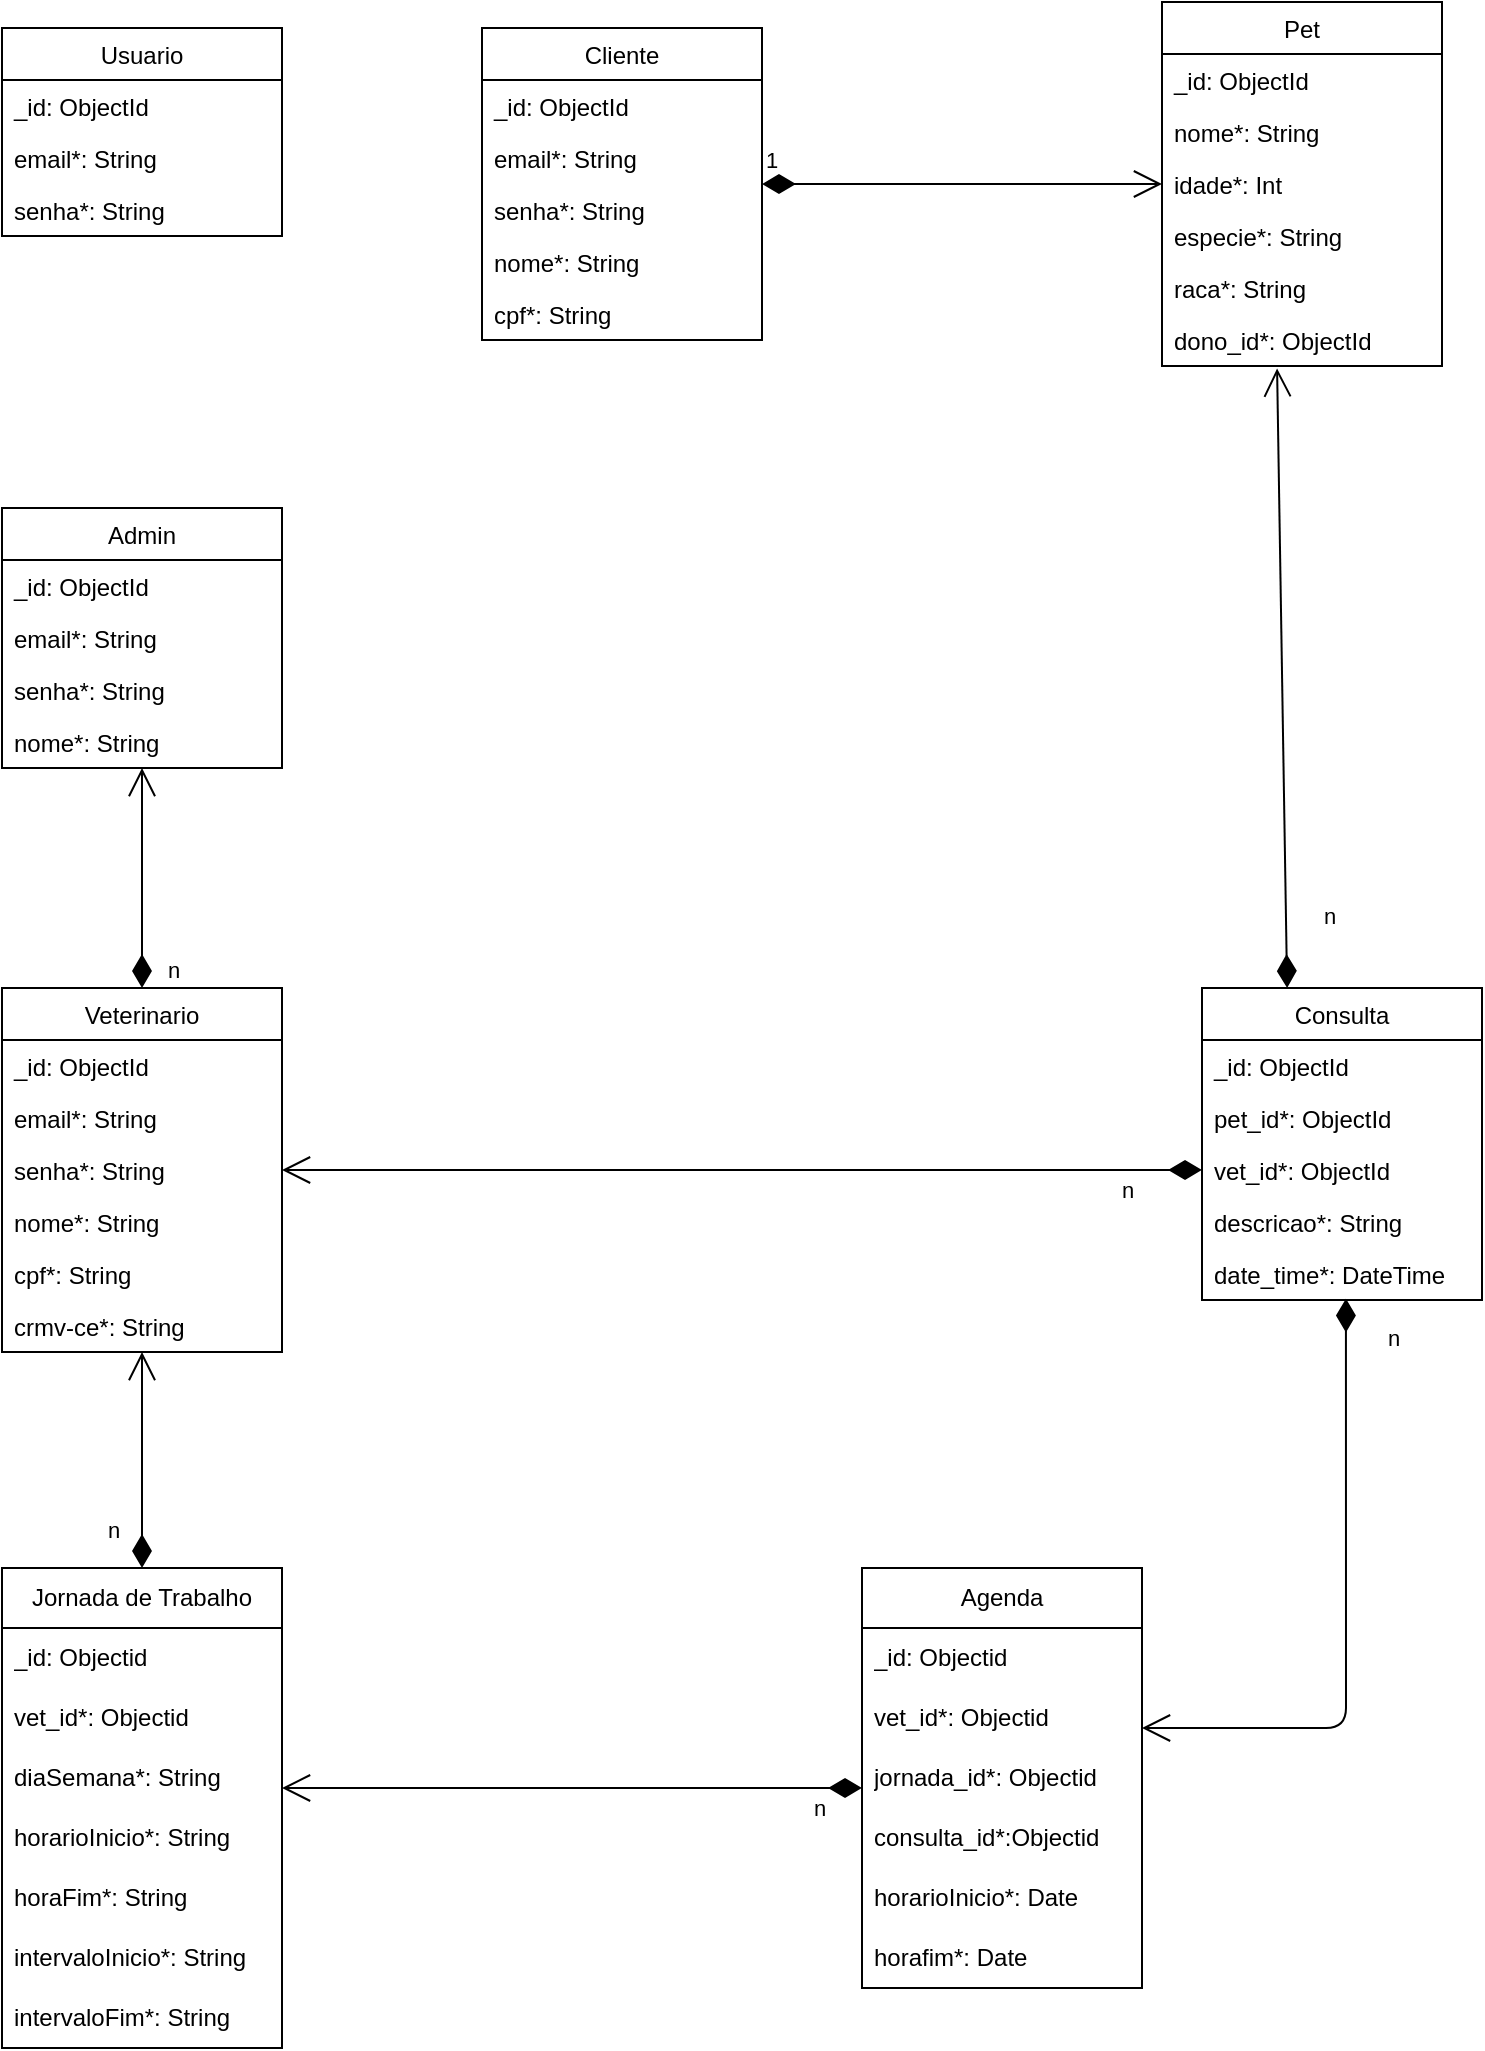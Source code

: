 <mxfile>
    <diagram id="PuNeUFq7FGPMjuQVlkpt" name="Page-1">
        <mxGraphModel dx="2482" dy="944" grid="1" gridSize="10" guides="1" tooltips="1" connect="1" arrows="1" fold="1" page="1" pageScale="1" pageWidth="850" pageHeight="1100" math="0" shadow="0">
            <root>
                <mxCell id="0"/>
                <mxCell id="1" parent="0"/>
                <mxCell id="2" value="Cliente" style="swimlane;fontStyle=0;childLayout=stackLayout;horizontal=1;startSize=26;fillColor=none;horizontalStack=0;resizeParent=1;resizeParentMax=0;resizeLast=0;collapsible=1;marginBottom=0;" parent="1" vertex="1">
                    <mxGeometry x="80" y="40" width="140" height="156" as="geometry"/>
                </mxCell>
                <mxCell id="3" value="_id: ObjectId" style="text;strokeColor=none;fillColor=none;align=left;verticalAlign=top;spacingLeft=4;spacingRight=4;overflow=hidden;rotatable=0;points=[[0,0.5],[1,0.5]];portConstraint=eastwest;" parent="2" vertex="1">
                    <mxGeometry y="26" width="140" height="26" as="geometry"/>
                </mxCell>
                <mxCell id="4" value="email*: String" style="text;strokeColor=none;fillColor=none;align=left;verticalAlign=top;spacingLeft=4;spacingRight=4;overflow=hidden;rotatable=0;points=[[0,0.5],[1,0.5]];portConstraint=eastwest;" parent="2" vertex="1">
                    <mxGeometry y="52" width="140" height="26" as="geometry"/>
                </mxCell>
                <mxCell id="5" value="senha*: String" style="text;strokeColor=none;fillColor=none;align=left;verticalAlign=top;spacingLeft=4;spacingRight=4;overflow=hidden;rotatable=0;points=[[0,0.5],[1,0.5]];portConstraint=eastwest;" parent="2" vertex="1">
                    <mxGeometry y="78" width="140" height="26" as="geometry"/>
                </mxCell>
                <mxCell id="11" value="nome*: String" style="text;strokeColor=none;fillColor=none;align=left;verticalAlign=top;spacingLeft=4;spacingRight=4;overflow=hidden;rotatable=0;points=[[0,0.5],[1,0.5]];portConstraint=eastwest;" parent="2" vertex="1">
                    <mxGeometry y="104" width="140" height="26" as="geometry"/>
                </mxCell>
                <mxCell id="7" value="cpf*: String" style="text;strokeColor=none;fillColor=none;align=left;verticalAlign=top;spacingLeft=4;spacingRight=4;overflow=hidden;rotatable=0;points=[[0,0.5],[1,0.5]];portConstraint=eastwest;" parent="2" vertex="1">
                    <mxGeometry y="130" width="140" height="26" as="geometry"/>
                </mxCell>
                <mxCell id="12" value="Pet" style="swimlane;fontStyle=0;childLayout=stackLayout;horizontal=1;startSize=26;fillColor=none;horizontalStack=0;resizeParent=1;resizeParentMax=0;resizeLast=0;collapsible=1;marginBottom=0;" parent="1" vertex="1">
                    <mxGeometry x="420" y="27" width="140" height="182" as="geometry"/>
                </mxCell>
                <mxCell id="13" value="_id: ObjectId" style="text;strokeColor=none;fillColor=none;align=left;verticalAlign=top;spacingLeft=4;spacingRight=4;overflow=hidden;rotatable=0;points=[[0,0.5],[1,0.5]];portConstraint=eastwest;" parent="12" vertex="1">
                    <mxGeometry y="26" width="140" height="26" as="geometry"/>
                </mxCell>
                <mxCell id="14" value="nome*: String" style="text;strokeColor=none;fillColor=none;align=left;verticalAlign=top;spacingLeft=4;spacingRight=4;overflow=hidden;rotatable=0;points=[[0,0.5],[1,0.5]];portConstraint=eastwest;" parent="12" vertex="1">
                    <mxGeometry y="52" width="140" height="26" as="geometry"/>
                </mxCell>
                <mxCell id="15" value="idade*: Int" style="text;strokeColor=none;fillColor=none;align=left;verticalAlign=top;spacingLeft=4;spacingRight=4;overflow=hidden;rotatable=0;points=[[0,0.5],[1,0.5]];portConstraint=eastwest;" parent="12" vertex="1">
                    <mxGeometry y="78" width="140" height="26" as="geometry"/>
                </mxCell>
                <mxCell id="16" value="especie*: String" style="text;strokeColor=none;fillColor=none;align=left;verticalAlign=top;spacingLeft=4;spacingRight=4;overflow=hidden;rotatable=0;points=[[0,0.5],[1,0.5]];portConstraint=eastwest;" parent="12" vertex="1">
                    <mxGeometry y="104" width="140" height="26" as="geometry"/>
                </mxCell>
                <mxCell id="17" value="raca*: String" style="text;strokeColor=none;fillColor=none;align=left;verticalAlign=top;spacingLeft=4;spacingRight=4;overflow=hidden;rotatable=0;points=[[0,0.5],[1,0.5]];portConstraint=eastwest;" parent="12" vertex="1">
                    <mxGeometry y="130" width="140" height="26" as="geometry"/>
                </mxCell>
                <mxCell id="19" value="dono_id*: ObjectId" style="text;strokeColor=none;fillColor=none;align=left;verticalAlign=top;spacingLeft=4;spacingRight=4;overflow=hidden;rotatable=0;points=[[0,0.5],[1,0.5]];portConstraint=eastwest;" parent="12" vertex="1">
                    <mxGeometry y="156" width="140" height="26" as="geometry"/>
                </mxCell>
                <mxCell id="18" value="1" style="endArrow=open;html=1;endSize=12;startArrow=diamondThin;startSize=14;startFill=1;edgeStyle=orthogonalEdgeStyle;align=left;verticalAlign=bottom;" parent="1" target="12" edge="1" source="2">
                    <mxGeometry x="-1" y="3" relative="1" as="geometry">
                        <mxPoint x="220" y="120" as="sourcePoint"/>
                        <mxPoint x="420" y="120" as="targetPoint"/>
                    </mxGeometry>
                </mxCell>
                <mxCell id="21" value="Consulta" style="swimlane;fontStyle=0;childLayout=stackLayout;horizontal=1;startSize=26;fillColor=none;horizontalStack=0;resizeParent=1;resizeParentMax=0;resizeLast=0;collapsible=1;marginBottom=0;" parent="1" vertex="1">
                    <mxGeometry x="440" y="520" width="140" height="156" as="geometry"/>
                </mxCell>
                <mxCell id="22" value="_id: ObjectId" style="text;strokeColor=none;fillColor=none;align=left;verticalAlign=top;spacingLeft=4;spacingRight=4;overflow=hidden;rotatable=0;points=[[0,0.5],[1,0.5]];portConstraint=eastwest;" parent="21" vertex="1">
                    <mxGeometry y="26" width="140" height="26" as="geometry"/>
                </mxCell>
                <mxCell id="23" value="pet_id*: ObjectId" style="text;strokeColor=none;fillColor=none;align=left;verticalAlign=top;spacingLeft=4;spacingRight=4;overflow=hidden;rotatable=0;points=[[0,0.5],[1,0.5]];portConstraint=eastwest;" parent="21" vertex="1">
                    <mxGeometry y="52" width="140" height="26" as="geometry"/>
                </mxCell>
                <mxCell id="24" value="vet_id*: ObjectId" style="text;strokeColor=none;fillColor=none;align=left;verticalAlign=top;spacingLeft=4;spacingRight=4;overflow=hidden;rotatable=0;points=[[0,0.5],[1,0.5]];portConstraint=eastwest;" parent="21" vertex="1">
                    <mxGeometry y="78" width="140" height="26" as="geometry"/>
                </mxCell>
                <mxCell id="25" value="descricao*: String" style="text;strokeColor=none;fillColor=none;align=left;verticalAlign=top;spacingLeft=4;spacingRight=4;overflow=hidden;rotatable=0;points=[[0,0.5],[1,0.5]];portConstraint=eastwest;" parent="21" vertex="1">
                    <mxGeometry y="104" width="140" height="26" as="geometry"/>
                </mxCell>
                <mxCell id="26" value="date_time*: DateTime" style="text;strokeColor=none;fillColor=none;align=left;verticalAlign=top;spacingLeft=4;spacingRight=4;overflow=hidden;rotatable=0;points=[[0,0.5],[1,0.5]];portConstraint=eastwest;" parent="21" vertex="1">
                    <mxGeometry y="130" width="140" height="26" as="geometry"/>
                </mxCell>
                <mxCell id="28" value="n" style="endArrow=open;html=1;endSize=12;startArrow=diamondThin;startSize=14;startFill=1;align=left;verticalAlign=bottom;entryX=0.411;entryY=1.046;entryDx=0;entryDy=0;entryPerimeter=0;exitX=0.304;exitY=0;exitDx=0;exitDy=0;exitPerimeter=0;" parent="1" source="21" target="19" edge="1">
                    <mxGeometry x="-0.83" y="-17" relative="1" as="geometry">
                        <mxPoint x="483" y="340" as="sourcePoint"/>
                        <mxPoint x="630" y="338.57" as="targetPoint"/>
                        <mxPoint as="offset"/>
                    </mxGeometry>
                </mxCell>
                <mxCell id="30" value="Admin" style="swimlane;fontStyle=0;childLayout=stackLayout;horizontal=1;startSize=26;fillColor=none;horizontalStack=0;resizeParent=1;resizeParentMax=0;resizeLast=0;collapsible=1;marginBottom=0;" parent="1" vertex="1">
                    <mxGeometry x="-160" y="280" width="140" height="130" as="geometry"/>
                </mxCell>
                <mxCell id="31" value="_id: ObjectId" style="text;strokeColor=none;fillColor=none;align=left;verticalAlign=top;spacingLeft=4;spacingRight=4;overflow=hidden;rotatable=0;points=[[0,0.5],[1,0.5]];portConstraint=eastwest;" parent="30" vertex="1">
                    <mxGeometry y="26" width="140" height="26" as="geometry"/>
                </mxCell>
                <mxCell id="32" value="email*: String" style="text;strokeColor=none;fillColor=none;align=left;verticalAlign=top;spacingLeft=4;spacingRight=4;overflow=hidden;rotatable=0;points=[[0,0.5],[1,0.5]];portConstraint=eastwest;" parent="30" vertex="1">
                    <mxGeometry y="52" width="140" height="26" as="geometry"/>
                </mxCell>
                <mxCell id="33" value="senha*: String" style="text;strokeColor=none;fillColor=none;align=left;verticalAlign=top;spacingLeft=4;spacingRight=4;overflow=hidden;rotatable=0;points=[[0,0.5],[1,0.5]];portConstraint=eastwest;" parent="30" vertex="1">
                    <mxGeometry y="78" width="140" height="26" as="geometry"/>
                </mxCell>
                <mxCell id="34" value="nome*: String" style="text;strokeColor=none;fillColor=none;align=left;verticalAlign=top;spacingLeft=4;spacingRight=4;overflow=hidden;rotatable=0;points=[[0,0.5],[1,0.5]];portConstraint=eastwest;" parent="30" vertex="1">
                    <mxGeometry y="104" width="140" height="26" as="geometry"/>
                </mxCell>
                <mxCell id="36" value="n" style="endArrow=open;html=1;endSize=12;startArrow=diamondThin;startSize=14;startFill=1;align=left;verticalAlign=bottom;exitX=0.5;exitY=0;exitDx=0;exitDy=0;" parent="1" edge="1" target="30" source="37">
                    <mxGeometry x="-1" y="-11" relative="1" as="geometry">
                        <mxPoint x="30" y="520" as="sourcePoint"/>
                        <mxPoint x="30" y="410" as="targetPoint"/>
                        <mxPoint as="offset"/>
                    </mxGeometry>
                </mxCell>
                <mxCell id="37" value="Veterinario" style="swimlane;fontStyle=0;childLayout=stackLayout;horizontal=1;startSize=26;fillColor=none;horizontalStack=0;resizeParent=1;resizeParentMax=0;resizeLast=0;collapsible=1;marginBottom=0;" parent="1" vertex="1">
                    <mxGeometry x="-160" y="520" width="140" height="182" as="geometry"/>
                </mxCell>
                <mxCell id="38" value="_id: ObjectId" style="text;strokeColor=none;fillColor=none;align=left;verticalAlign=top;spacingLeft=4;spacingRight=4;overflow=hidden;rotatable=0;points=[[0,0.5],[1,0.5]];portConstraint=eastwest;" parent="37" vertex="1">
                    <mxGeometry y="26" width="140" height="26" as="geometry"/>
                </mxCell>
                <mxCell id="39" value="email*: String" style="text;strokeColor=none;fillColor=none;align=left;verticalAlign=top;spacingLeft=4;spacingRight=4;overflow=hidden;rotatable=0;points=[[0,0.5],[1,0.5]];portConstraint=eastwest;" parent="37" vertex="1">
                    <mxGeometry y="52" width="140" height="26" as="geometry"/>
                </mxCell>
                <mxCell id="40" value="senha*: String" style="text;strokeColor=none;fillColor=none;align=left;verticalAlign=top;spacingLeft=4;spacingRight=4;overflow=hidden;rotatable=0;points=[[0,0.5],[1,0.5]];portConstraint=eastwest;" parent="37" vertex="1">
                    <mxGeometry y="78" width="140" height="26" as="geometry"/>
                </mxCell>
                <mxCell id="41" value="nome*: String" style="text;strokeColor=none;fillColor=none;align=left;verticalAlign=top;spacingLeft=4;spacingRight=4;overflow=hidden;rotatable=0;points=[[0,0.5],[1,0.5]];portConstraint=eastwest;" parent="37" vertex="1">
                    <mxGeometry y="104" width="140" height="26" as="geometry"/>
                </mxCell>
                <mxCell id="42" value="cpf*: String" style="text;strokeColor=none;fillColor=none;align=left;verticalAlign=top;spacingLeft=4;spacingRight=4;overflow=hidden;rotatable=0;points=[[0,0.5],[1,0.5]];portConstraint=eastwest;" parent="37" vertex="1">
                    <mxGeometry y="130" width="140" height="26" as="geometry"/>
                </mxCell>
                <mxCell id="43" value="crmv-ce*: String" style="text;strokeColor=none;fillColor=none;align=left;verticalAlign=top;spacingLeft=4;spacingRight=4;overflow=hidden;rotatable=0;points=[[0,0.5],[1,0.5]];portConstraint=eastwest;" parent="37" vertex="1">
                    <mxGeometry y="156" width="140" height="26" as="geometry"/>
                </mxCell>
                <mxCell id="44" value="n" style="endArrow=open;html=1;endSize=12;startArrow=diamondThin;startSize=14;startFill=1;edgeStyle=orthogonalEdgeStyle;align=left;verticalAlign=bottom;entryX=1;entryY=0.5;entryDx=0;entryDy=0;exitX=0;exitY=0.5;exitDx=0;exitDy=0;" parent="1" source="24" target="40" edge="1">
                    <mxGeometry x="-0.818" y="19" relative="1" as="geometry">
                        <mxPoint x="450" y="650" as="sourcePoint"/>
                        <mxPoint x="610" y="650" as="targetPoint"/>
                        <mxPoint as="offset"/>
                    </mxGeometry>
                </mxCell>
                <mxCell id="45" value="Usuario" style="swimlane;fontStyle=0;childLayout=stackLayout;horizontal=1;startSize=26;fillColor=none;horizontalStack=0;resizeParent=1;resizeParentMax=0;resizeLast=0;collapsible=1;marginBottom=0;" parent="1" vertex="1">
                    <mxGeometry x="-160" y="40" width="140" height="104" as="geometry"/>
                </mxCell>
                <mxCell id="46" value="_id: ObjectId" style="text;strokeColor=none;fillColor=none;align=left;verticalAlign=top;spacingLeft=4;spacingRight=4;overflow=hidden;rotatable=0;points=[[0,0.5],[1,0.5]];portConstraint=eastwest;" parent="45" vertex="1">
                    <mxGeometry y="26" width="140" height="26" as="geometry"/>
                </mxCell>
                <mxCell id="47" value="email*: String" style="text;strokeColor=none;fillColor=none;align=left;verticalAlign=top;spacingLeft=4;spacingRight=4;overflow=hidden;rotatable=0;points=[[0,0.5],[1,0.5]];portConstraint=eastwest;" parent="45" vertex="1">
                    <mxGeometry y="52" width="140" height="26" as="geometry"/>
                </mxCell>
                <mxCell id="48" value="senha*: String" style="text;strokeColor=none;fillColor=none;align=left;verticalAlign=top;spacingLeft=4;spacingRight=4;overflow=hidden;rotatable=0;points=[[0,0.5],[1,0.5]];portConstraint=eastwest;" parent="45" vertex="1">
                    <mxGeometry y="78" width="140" height="26" as="geometry"/>
                </mxCell>
                <mxCell id="60" value="Jornada de Trabalho" style="swimlane;fontStyle=0;childLayout=stackLayout;horizontal=1;startSize=30;horizontalStack=0;resizeParent=1;resizeParentMax=0;resizeLast=0;collapsible=1;marginBottom=0;whiteSpace=wrap;html=1;" vertex="1" parent="1">
                    <mxGeometry x="-160" y="810" width="140" height="240" as="geometry">
                        <mxRectangle x="-160" y="810" width="150" height="30" as="alternateBounds"/>
                    </mxGeometry>
                </mxCell>
                <mxCell id="69" value="_id: Objectid" style="text;strokeColor=none;fillColor=none;align=left;verticalAlign=middle;spacingLeft=4;spacingRight=4;overflow=hidden;points=[[0,0.5],[1,0.5]];portConstraint=eastwest;rotatable=0;whiteSpace=wrap;html=1;" vertex="1" parent="60">
                    <mxGeometry y="30" width="140" height="30" as="geometry"/>
                </mxCell>
                <mxCell id="61" value="vet_id*: Objectid" style="text;strokeColor=none;fillColor=none;align=left;verticalAlign=middle;spacingLeft=4;spacingRight=4;overflow=hidden;points=[[0,0.5],[1,0.5]];portConstraint=eastwest;rotatable=0;whiteSpace=wrap;html=1;" vertex="1" parent="60">
                    <mxGeometry y="60" width="140" height="30" as="geometry"/>
                </mxCell>
                <mxCell id="67" value="diaSemana*: String" style="text;strokeColor=none;fillColor=none;align=left;verticalAlign=middle;spacingLeft=4;spacingRight=4;overflow=hidden;points=[[0,0.5],[1,0.5]];portConstraint=eastwest;rotatable=0;whiteSpace=wrap;html=1;" vertex="1" parent="60">
                    <mxGeometry y="90" width="140" height="30" as="geometry"/>
                </mxCell>
                <mxCell id="66" value="horarioInicio*: String" style="text;strokeColor=none;fillColor=none;align=left;verticalAlign=middle;spacingLeft=4;spacingRight=4;overflow=hidden;points=[[0,0.5],[1,0.5]];portConstraint=eastwest;rotatable=0;whiteSpace=wrap;html=1;" vertex="1" parent="60">
                    <mxGeometry y="120" width="140" height="30" as="geometry"/>
                </mxCell>
                <mxCell id="68" value="horaFim*: String" style="text;strokeColor=none;fillColor=none;align=left;verticalAlign=middle;spacingLeft=4;spacingRight=4;overflow=hidden;points=[[0,0.5],[1,0.5]];portConstraint=eastwest;rotatable=0;whiteSpace=wrap;html=1;" vertex="1" parent="60">
                    <mxGeometry y="150" width="140" height="30" as="geometry"/>
                </mxCell>
                <mxCell id="84" value="intervaloInicio*: String" style="text;strokeColor=none;fillColor=none;align=left;verticalAlign=middle;spacingLeft=4;spacingRight=4;overflow=hidden;points=[[0,0.5],[1,0.5]];portConstraint=eastwest;rotatable=0;whiteSpace=wrap;html=1;" vertex="1" parent="60">
                    <mxGeometry y="180" width="140" height="30" as="geometry"/>
                </mxCell>
                <mxCell id="85" value="intervaloFim*: String" style="text;strokeColor=none;fillColor=none;align=left;verticalAlign=middle;spacingLeft=4;spacingRight=4;overflow=hidden;points=[[0,0.5],[1,0.5]];portConstraint=eastwest;rotatable=0;whiteSpace=wrap;html=1;" vertex="1" parent="60">
                    <mxGeometry y="210" width="140" height="30" as="geometry"/>
                </mxCell>
                <mxCell id="71" value="n" style="endArrow=open;html=1;endSize=12;startArrow=diamondThin;startSize=14;startFill=1;edgeStyle=orthogonalEdgeStyle;align=left;verticalAlign=bottom;exitX=0.5;exitY=0;exitDx=0;exitDy=0;" edge="1" parent="1" source="60" target="37">
                    <mxGeometry x="-0.818" y="19" relative="1" as="geometry">
                        <mxPoint x="450" y="621" as="sourcePoint"/>
                        <mxPoint x="-10" y="621" as="targetPoint"/>
                        <mxPoint as="offset"/>
                        <Array as="points">
                            <mxPoint x="-90" y="720"/>
                            <mxPoint x="-90" y="720"/>
                        </Array>
                    </mxGeometry>
                </mxCell>
                <mxCell id="72" value="Agenda" style="swimlane;fontStyle=0;childLayout=stackLayout;horizontal=1;startSize=30;horizontalStack=0;resizeParent=1;resizeParentMax=0;resizeLast=0;collapsible=1;marginBottom=0;whiteSpace=wrap;html=1;" vertex="1" parent="1">
                    <mxGeometry x="270" y="810" width="140" height="210" as="geometry">
                        <mxRectangle x="-160" y="810" width="150" height="30" as="alternateBounds"/>
                    </mxGeometry>
                </mxCell>
                <mxCell id="73" value="_id: Objectid" style="text;strokeColor=none;fillColor=none;align=left;verticalAlign=middle;spacingLeft=4;spacingRight=4;overflow=hidden;points=[[0,0.5],[1,0.5]];portConstraint=eastwest;rotatable=0;whiteSpace=wrap;html=1;" vertex="1" parent="72">
                    <mxGeometry y="30" width="140" height="30" as="geometry"/>
                </mxCell>
                <mxCell id="74" value="vet_id*: Objectid" style="text;strokeColor=none;fillColor=none;align=left;verticalAlign=middle;spacingLeft=4;spacingRight=4;overflow=hidden;points=[[0,0.5],[1,0.5]];portConstraint=eastwest;rotatable=0;whiteSpace=wrap;html=1;" vertex="1" parent="72">
                    <mxGeometry y="60" width="140" height="30" as="geometry"/>
                </mxCell>
                <mxCell id="75" value="jornada_id*: Objectid" style="text;strokeColor=none;fillColor=none;align=left;verticalAlign=middle;spacingLeft=4;spacingRight=4;overflow=hidden;points=[[0,0.5],[1,0.5]];portConstraint=eastwest;rotatable=0;whiteSpace=wrap;html=1;" vertex="1" parent="72">
                    <mxGeometry y="90" width="140" height="30" as="geometry"/>
                </mxCell>
                <mxCell id="88" value="consulta_id*:Objectid" style="text;strokeColor=none;fillColor=none;align=left;verticalAlign=middle;spacingLeft=4;spacingRight=4;overflow=hidden;points=[[0,0.5],[1,0.5]];portConstraint=eastwest;rotatable=0;whiteSpace=wrap;html=1;" vertex="1" parent="72">
                    <mxGeometry y="120" width="140" height="30" as="geometry"/>
                </mxCell>
                <mxCell id="76" value="horarioInicio*: Date" style="text;strokeColor=none;fillColor=none;align=left;verticalAlign=middle;spacingLeft=4;spacingRight=4;overflow=hidden;points=[[0,0.5],[1,0.5]];portConstraint=eastwest;rotatable=0;whiteSpace=wrap;html=1;" vertex="1" parent="72">
                    <mxGeometry y="150" width="140" height="30" as="geometry"/>
                </mxCell>
                <mxCell id="77" value="horafim*: Date&lt;span style=&quot;white-space: pre;&quot;&gt;&#9;&lt;/span&gt;" style="text;strokeColor=none;fillColor=none;align=left;verticalAlign=middle;spacingLeft=4;spacingRight=4;overflow=hidden;points=[[0,0.5],[1,0.5]];portConstraint=eastwest;rotatable=0;whiteSpace=wrap;html=1;" vertex="1" parent="72">
                    <mxGeometry y="180" width="140" height="30" as="geometry"/>
                </mxCell>
                <mxCell id="87" value="n" style="endArrow=open;html=1;endSize=12;startArrow=diamondThin;startSize=14;startFill=1;edgeStyle=orthogonalEdgeStyle;align=left;verticalAlign=bottom;" edge="1" parent="1" source="72" target="60">
                    <mxGeometry x="-0.818" y="19" relative="1" as="geometry">
                        <mxPoint x="90" y="954" as="sourcePoint"/>
                        <mxPoint x="200" y="900" as="targetPoint"/>
                        <mxPoint as="offset"/>
                        <Array as="points">
                            <mxPoint x="200" y="920"/>
                            <mxPoint x="200" y="920"/>
                        </Array>
                    </mxGeometry>
                </mxCell>
                <mxCell id="89" value="n" style="endArrow=open;html=1;endSize=12;startArrow=diamondThin;startSize=14;startFill=1;edgeStyle=orthogonalEdgeStyle;align=left;verticalAlign=bottom;exitX=0.514;exitY=0.974;exitDx=0;exitDy=0;exitPerimeter=0;" edge="1" parent="1" source="26" target="72">
                    <mxGeometry x="-0.818" y="19" relative="1" as="geometry">
                        <mxPoint x="-10" y="890" as="sourcePoint"/>
                        <mxPoint x="280" y="890" as="targetPoint"/>
                        <mxPoint as="offset"/>
                        <Array as="points">
                            <mxPoint x="512" y="890"/>
                        </Array>
                    </mxGeometry>
                </mxCell>
            </root>
        </mxGraphModel>
    </diagram>
</mxfile>
